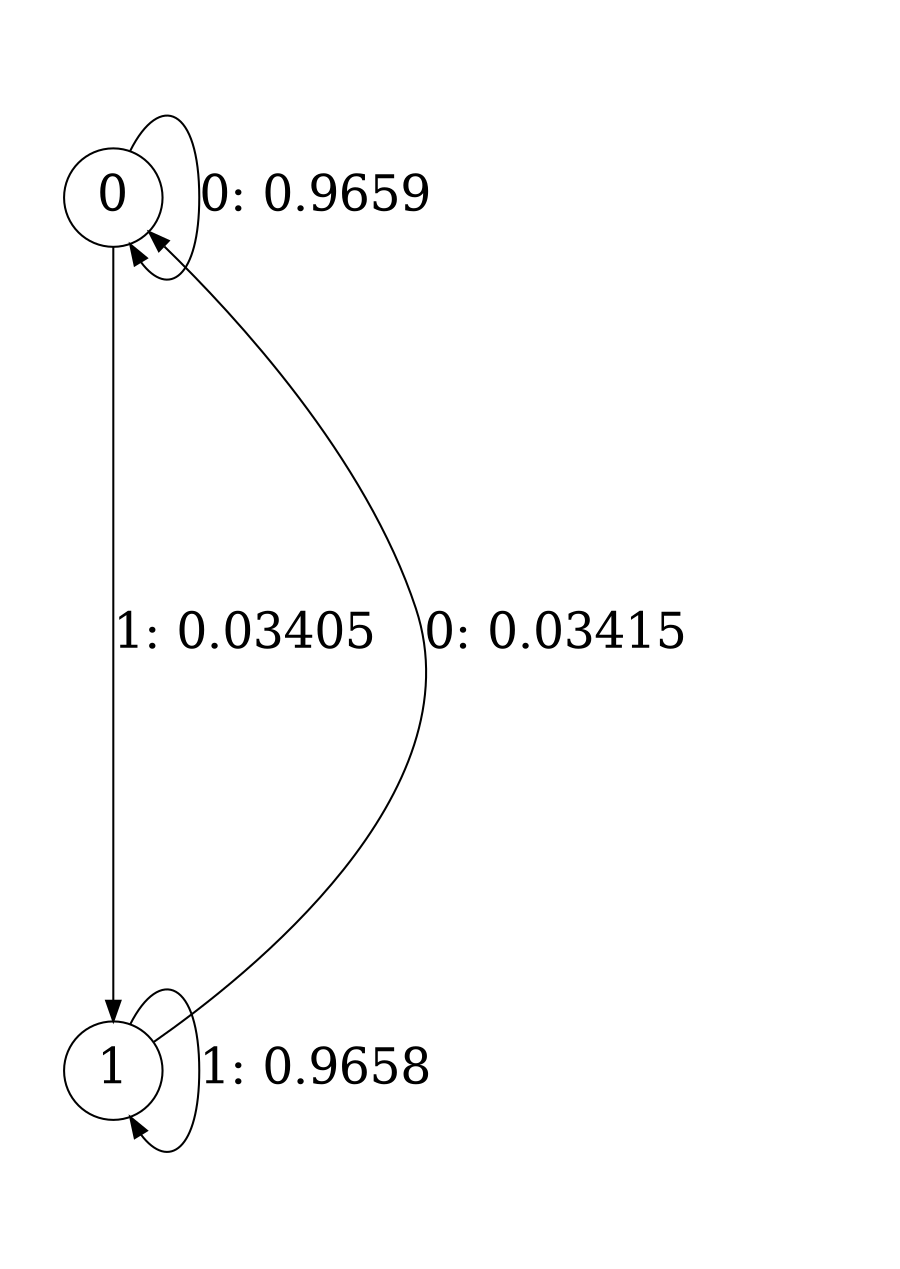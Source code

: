 digraph "ch2_face_grouped_ms_L13" {
size = "6,8.5";
ratio = "fill";
node [shape = circle];
node [fontsize = 24];
edge [fontsize = 24];
0 -> 0 [label = "0: 0.9659   "];
0 -> 1 [label = "1: 0.03405  "];
1 -> 0 [label = "0: 0.03415  "];
1 -> 1 [label = "1: 0.9658   "];
}
